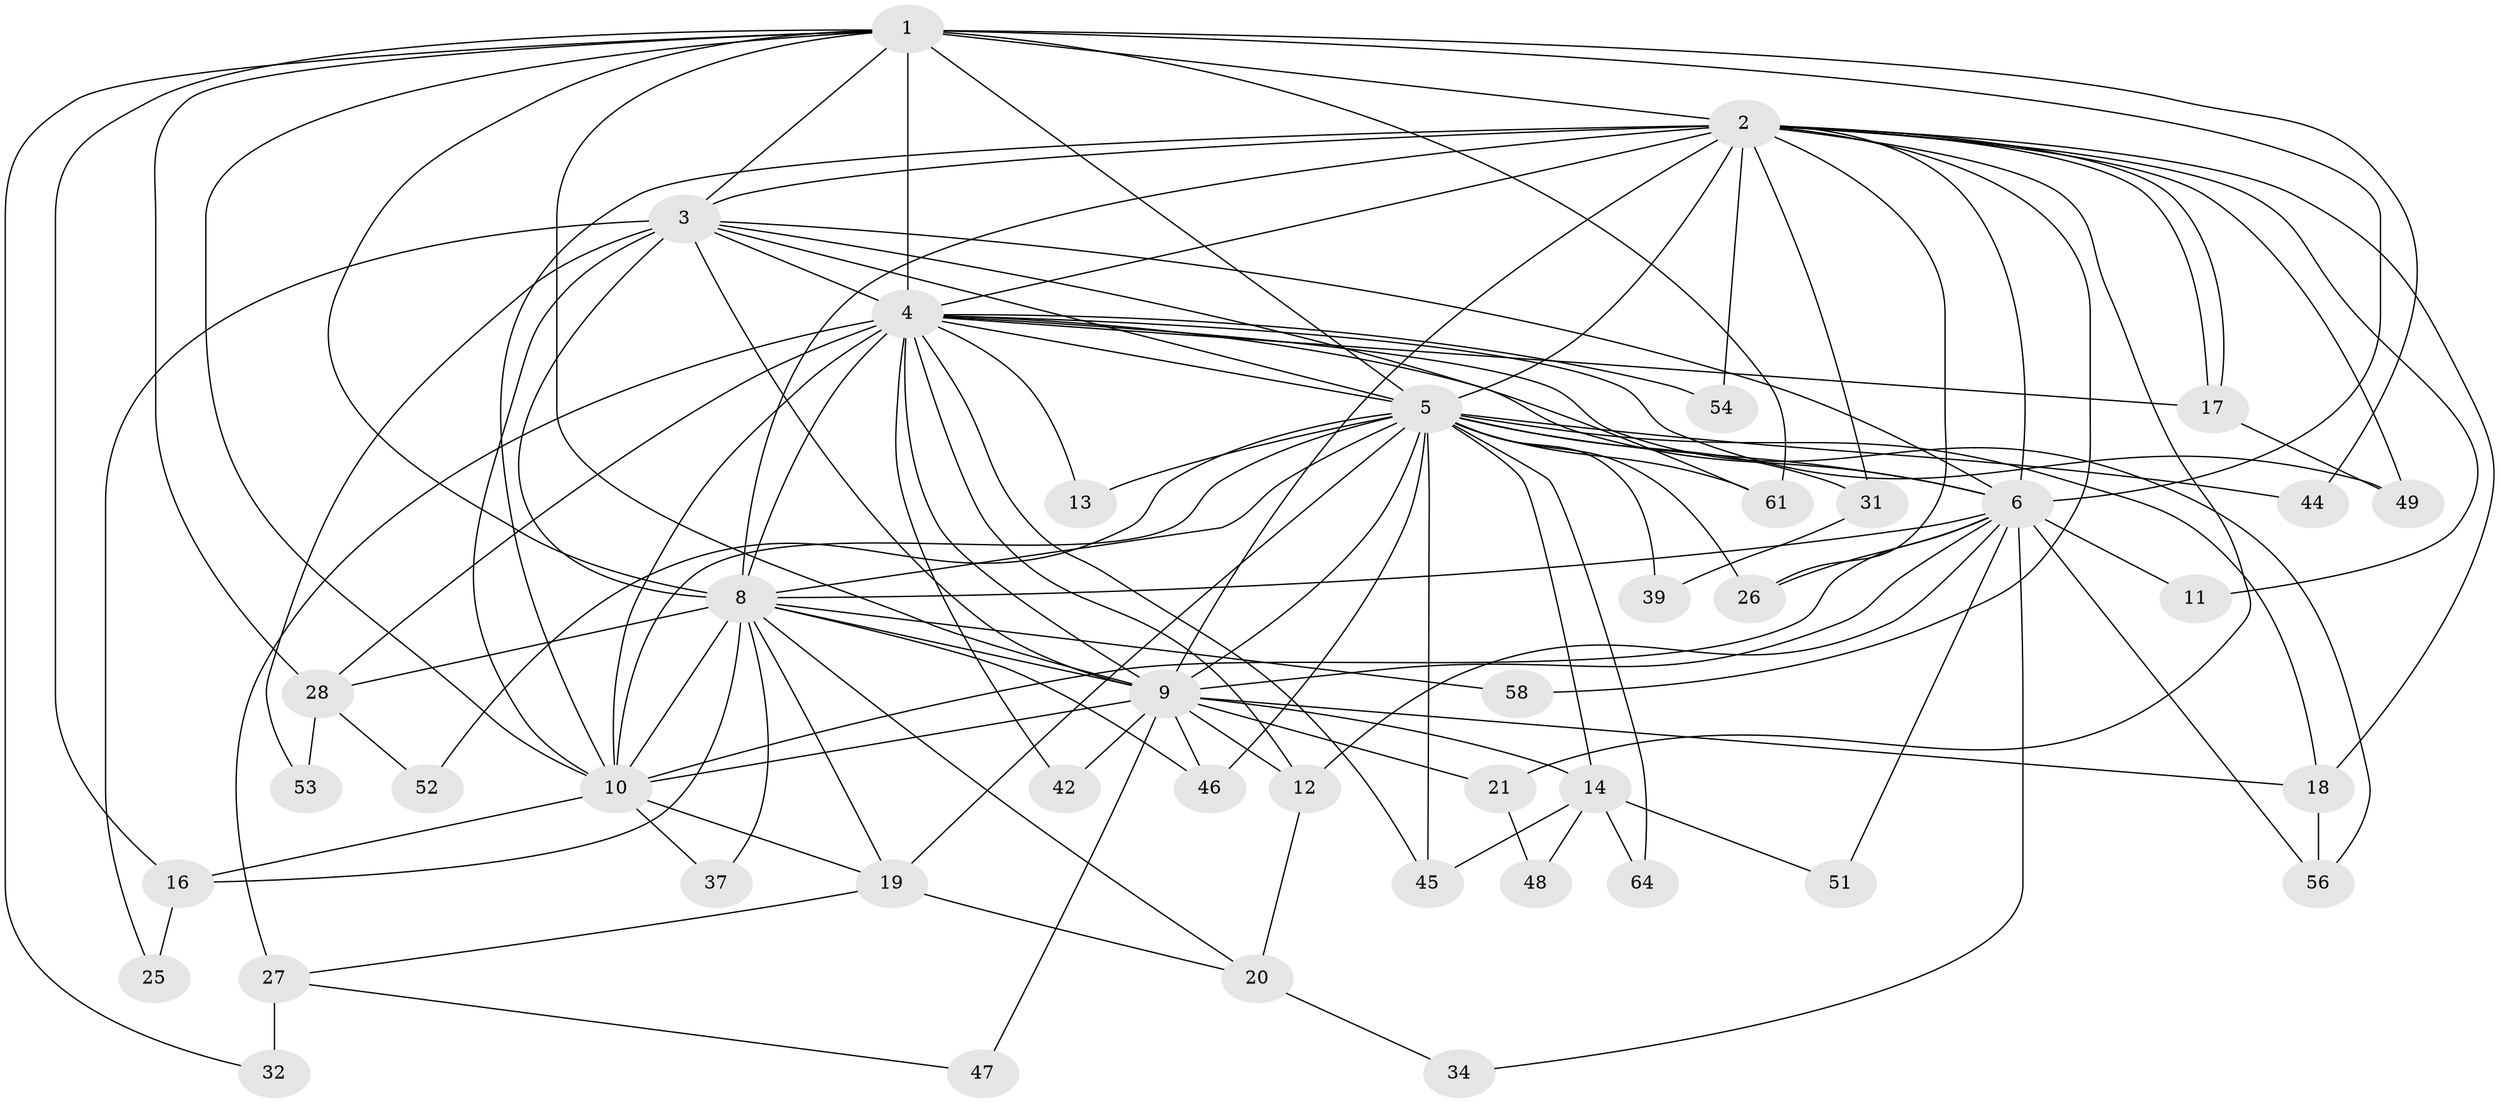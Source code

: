 // original degree distribution, {14: 0.015384615384615385, 21: 0.03076923076923077, 13: 0.015384615384615385, 18: 0.03076923076923077, 12: 0.03076923076923077, 19: 0.015384615384615385, 17: 0.015384615384615385, 2: 0.5076923076923077, 4: 0.06153846153846154, 6: 0.015384615384615385, 3: 0.2153846153846154, 5: 0.046153846153846156}
// Generated by graph-tools (version 1.1) at 2025/41/03/06/25 10:41:42]
// undirected, 43 vertices, 117 edges
graph export_dot {
graph [start="1"]
  node [color=gray90,style=filled];
  1 [super="+30"];
  2 [super="+36"];
  3 [super="+35"];
  4 [super="+7"];
  5 [super="+43"];
  6 [super="+50"];
  8 [super="+38"];
  9 [super="+55"];
  10;
  11;
  12 [super="+15"];
  13;
  14;
  16 [super="+23"];
  17 [super="+22"];
  18 [super="+24"];
  19 [super="+57"];
  20 [super="+29"];
  21;
  25;
  26 [super="+41"];
  27;
  28 [super="+40"];
  31;
  32 [super="+33"];
  34;
  37;
  39;
  42;
  44;
  45 [super="+60"];
  46 [super="+59"];
  47;
  48;
  49 [super="+63"];
  51;
  52;
  53;
  54;
  56 [super="+65"];
  58;
  61 [super="+62"];
  64;
  1 -- 2;
  1 -- 3;
  1 -- 4 [weight=3];
  1 -- 5;
  1 -- 6;
  1 -- 8;
  1 -- 9;
  1 -- 10;
  1 -- 28;
  1 -- 44;
  1 -- 61;
  1 -- 32;
  1 -- 16;
  2 -- 3;
  2 -- 4 [weight=2];
  2 -- 5 [weight=2];
  2 -- 6;
  2 -- 8 [weight=2];
  2 -- 9;
  2 -- 10;
  2 -- 11;
  2 -- 17;
  2 -- 17;
  2 -- 18;
  2 -- 21;
  2 -- 26;
  2 -- 31;
  2 -- 49;
  2 -- 54;
  2 -- 58;
  3 -- 4 [weight=2];
  3 -- 5;
  3 -- 6 [weight=2];
  3 -- 8;
  3 -- 9;
  3 -- 10;
  3 -- 25;
  3 -- 53;
  3 -- 61;
  4 -- 5 [weight=2];
  4 -- 6 [weight=2];
  4 -- 8 [weight=2];
  4 -- 9 [weight=3];
  4 -- 10 [weight=2];
  4 -- 13;
  4 -- 42;
  4 -- 45;
  4 -- 54;
  4 -- 56;
  4 -- 27;
  4 -- 49;
  4 -- 28;
  4 -- 17;
  4 -- 12;
  5 -- 6;
  5 -- 8;
  5 -- 9;
  5 -- 10;
  5 -- 13;
  5 -- 14;
  5 -- 19;
  5 -- 26;
  5 -- 31;
  5 -- 39;
  5 -- 44;
  5 -- 64;
  5 -- 45;
  5 -- 52;
  5 -- 18;
  5 -- 46;
  5 -- 61;
  6 -- 8;
  6 -- 9;
  6 -- 10;
  6 -- 11;
  6 -- 12;
  6 -- 34;
  6 -- 51;
  6 -- 56;
  6 -- 26;
  8 -- 9;
  8 -- 10;
  8 -- 16;
  8 -- 19;
  8 -- 20;
  8 -- 28;
  8 -- 37;
  8 -- 46;
  8 -- 58;
  9 -- 10;
  9 -- 12;
  9 -- 14;
  9 -- 18;
  9 -- 21;
  9 -- 42;
  9 -- 46;
  9 -- 47;
  10 -- 16;
  10 -- 37;
  10 -- 19;
  12 -- 20;
  14 -- 48;
  14 -- 51;
  14 -- 64;
  14 -- 45;
  16 -- 25;
  17 -- 49;
  18 -- 56;
  19 -- 27;
  19 -- 20;
  20 -- 34;
  21 -- 48;
  27 -- 32 [weight=2];
  27 -- 47;
  28 -- 52;
  28 -- 53;
  31 -- 39;
}
